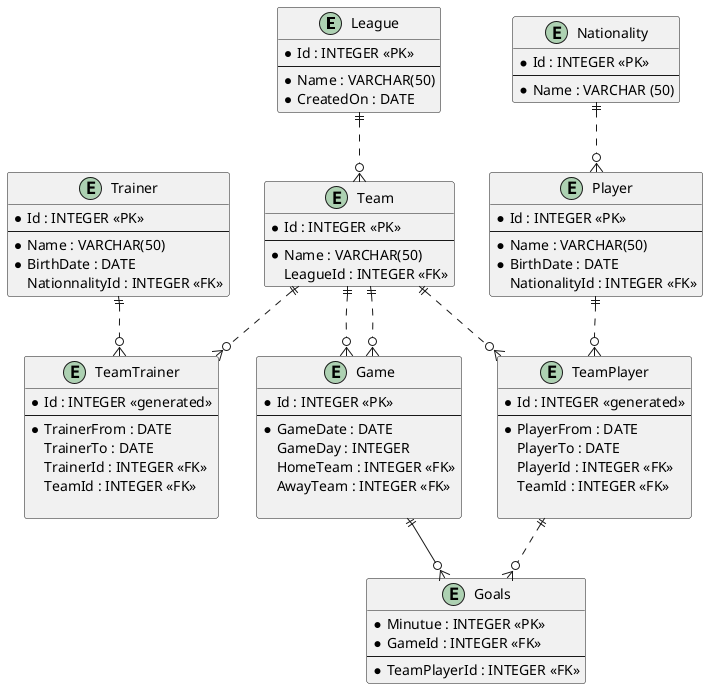 @startuml soccerleague

entity League{
    * Id : INTEGER <<PK>>
    ---
    * Name : VARCHAR(50)
    * CreatedOn : DATE
}

entity Team{
    * Id : INTEGER <<PK>>
    --
    * Name : VARCHAR(50)
    LeagueId : INTEGER <<FK>>
}

entity Player{
    * Id : INTEGER <<PK>>
    --
    * Name : VARCHAR(50)
    * BirthDate : DATE
    NationalityId : INTEGER <<FK>>
}

entity TeamTrainer{
    * Id : INTEGER <<generated>>
    ---
    * TrainerFrom : DATE
    TrainerTo : DATE
    TrainerId : INTEGER <<FK>>
    TeamId : INTEGER <<FK>>
    
}

entity Goals{
    * Minutue : INTEGER <<PK>>
    * GameId : INTEGER <<FK>>
    --
    * TeamPlayerId : INTEGER <<FK>>
}

entity TeamPlayer{
    * Id : INTEGER <<generated>>
    ---
    * PlayerFrom : DATE
    PlayerTo : DATE
    PlayerId : INTEGER <<FK>>
    TeamId : INTEGER <<FK>>
    
}

entity Trainer{
    * Id : INTEGER <<PK>> 
    --
    * Name : VARCHAR(50)
    * BirthDate : DATE
    NationnalityId : INTEGER <<FK>>
}

entity Game {
    * Id : INTEGER <<PK>> 
    --
    * GameDate : DATE
    GameDay : INTEGER
    HomeTeam : INTEGER <<FK>> 
    AwayTeam : INTEGER <<FK>>
    
}

entity Nationality {
    * Id : INTEGER <<PK>>
    --
    * Name : VARCHAR (50)
}



League ||..o{ Team
Team ||..o{ TeamTrainer
Team ||..o{ TeamPlayer
Team ||..o{ Game
Team ||..o{ Game
Player ||..o{ TeamPlayer
Trainer ||..o{ TeamTrainer
Game ||--o{ Goals
TeamPlayer ||..o{ Goals
Nationality ||..o{ Player
@enduml